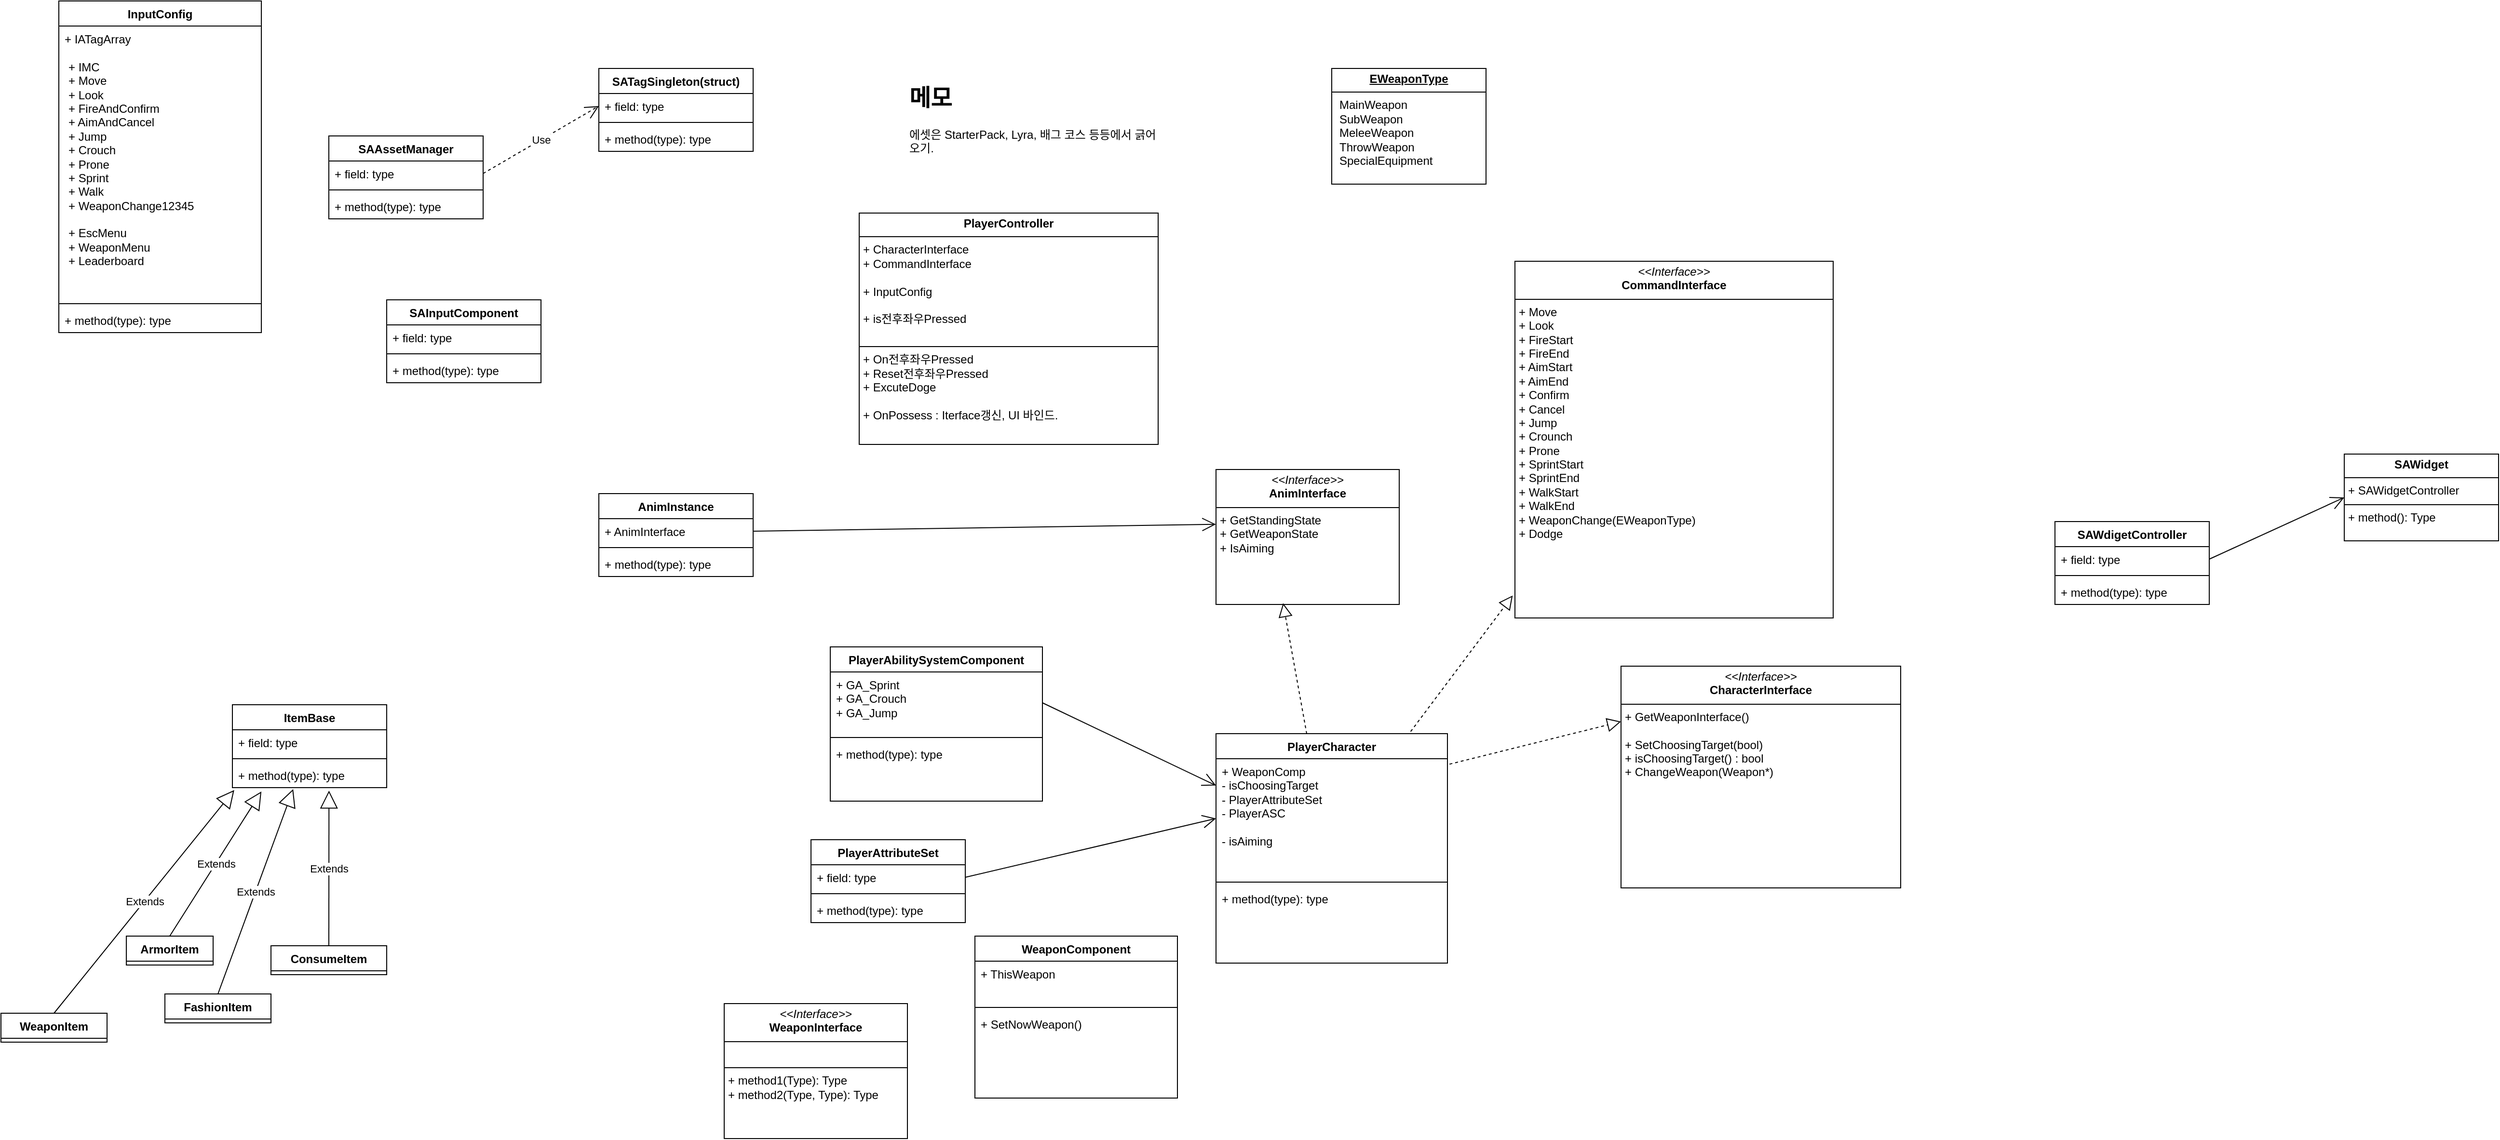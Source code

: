<mxfile version="24.4.10" type="device">
  <diagram name="페이지-1" id="1ln4sgoA9mfzVDJvCYbS">
    <mxGraphModel dx="1105" dy="595" grid="1" gridSize="10" guides="1" tooltips="1" connect="1" arrows="1" fold="1" page="1" pageScale="1" pageWidth="3300" pageHeight="4681" math="0" shadow="0">
      <root>
        <mxCell id="0" />
        <mxCell id="1" parent="0" />
        <mxCell id="uDx8U4OAPksmftGbQHC0-1" value="&lt;p style=&quot;margin:0px;margin-top:4px;text-align:center;&quot;&gt;&lt;b&gt;PlayerController&lt;/b&gt;&lt;/p&gt;&lt;hr size=&quot;1&quot; style=&quot;border-style:solid;&quot;&gt;&lt;p style=&quot;margin:0px;margin-left:4px;&quot;&gt;+ CharacterInterface&lt;/p&gt;&lt;p style=&quot;margin:0px;margin-left:4px;&quot;&gt;+ CommandInterface&lt;/p&gt;&lt;p style=&quot;margin:0px;margin-left:4px;&quot;&gt;&lt;br&gt;&lt;/p&gt;&lt;p style=&quot;margin:0px;margin-left:4px;&quot;&gt;+ InputConfig&lt;/p&gt;&lt;p style=&quot;margin:0px;margin-left:4px;&quot;&gt;&lt;br&gt;&lt;/p&gt;&lt;p style=&quot;margin:0px;margin-left:4px;&quot;&gt;+ is전후좌우Pressed&lt;/p&gt;&lt;p style=&quot;margin:0px;margin-left:4px;&quot;&gt;&lt;span style=&quot;background-color: initial;&quot;&gt;&lt;br&gt;&lt;/span&gt;&lt;/p&gt;&lt;hr size=&quot;1&quot; style=&quot;border-style:solid;&quot;&gt;&lt;p style=&quot;margin:0px;margin-left:4px;&quot;&gt;+ On전후좌우Pressed&lt;/p&gt;&lt;p style=&quot;margin:0px;margin-left:4px;&quot;&gt;+ Reset전후좌우Pressed&lt;/p&gt;&lt;p style=&quot;margin:0px;margin-left:4px;&quot;&gt;+ ExcuteDoge&lt;/p&gt;&lt;p style=&quot;margin:0px;margin-left:4px;&quot;&gt;&lt;br&gt;&lt;/p&gt;&lt;p style=&quot;margin:0px;margin-left:4px;&quot;&gt;+ OnPossess : Iterface갱신, UI 바인드.&lt;/p&gt;" style="verticalAlign=top;align=left;overflow=fill;html=1;whiteSpace=wrap;" parent="1" vertex="1">
          <mxGeometry x="900" y="360" width="310" height="240" as="geometry" />
        </mxCell>
        <mxCell id="uDx8U4OAPksmftGbQHC0-2" value="PlayerCharacter" style="swimlane;fontStyle=1;align=center;verticalAlign=top;childLayout=stackLayout;horizontal=1;startSize=26;horizontalStack=0;resizeParent=1;resizeParentMax=0;resizeLast=0;collapsible=1;marginBottom=0;whiteSpace=wrap;html=1;" parent="1" vertex="1">
          <mxGeometry x="1270" y="900" width="240" height="238" as="geometry" />
        </mxCell>
        <mxCell id="uDx8U4OAPksmftGbQHC0-3" value="&lt;div&gt;&lt;span style=&quot;background-color: initial;&quot;&gt;+ WeaponComp&amp;nbsp;&amp;nbsp;&lt;/span&gt;&lt;/div&gt;&lt;div&gt;&lt;span style=&quot;background-color: initial;&quot;&gt;- isChoosingTarget&lt;/span&gt;&lt;br&gt;&lt;/div&gt;&lt;div&gt;&lt;span style=&quot;background-color: initial;&quot;&gt;- PlayerAttributeSet&lt;/span&gt;&lt;/div&gt;&lt;div&gt;&lt;span style=&quot;background-color: initial;&quot;&gt;- PlayerASC&lt;/span&gt;&lt;/div&gt;&lt;div&gt;&lt;span style=&quot;background-color: initial;&quot;&gt;&lt;br&gt;&lt;/span&gt;&lt;/div&gt;&lt;div&gt;&lt;span style=&quot;background-color: initial;&quot;&gt;- isAiming&lt;/span&gt;&lt;/div&gt;" style="text;strokeColor=none;fillColor=none;align=left;verticalAlign=top;spacingLeft=4;spacingRight=4;overflow=hidden;rotatable=0;points=[[0,0.5],[1,0.5]];portConstraint=eastwest;whiteSpace=wrap;html=1;" parent="uDx8U4OAPksmftGbQHC0-2" vertex="1">
          <mxGeometry y="26" width="240" height="124" as="geometry" />
        </mxCell>
        <mxCell id="uDx8U4OAPksmftGbQHC0-4" value="" style="line;strokeWidth=1;fillColor=none;align=left;verticalAlign=middle;spacingTop=-1;spacingLeft=3;spacingRight=3;rotatable=0;labelPosition=right;points=[];portConstraint=eastwest;strokeColor=inherit;" parent="uDx8U4OAPksmftGbQHC0-2" vertex="1">
          <mxGeometry y="150" width="240" height="8" as="geometry" />
        </mxCell>
        <mxCell id="uDx8U4OAPksmftGbQHC0-5" value="+ method(type): type" style="text;strokeColor=none;fillColor=none;align=left;verticalAlign=top;spacingLeft=4;spacingRight=4;overflow=hidden;rotatable=0;points=[[0,0.5],[1,0.5]];portConstraint=eastwest;whiteSpace=wrap;html=1;" parent="uDx8U4OAPksmftGbQHC0-2" vertex="1">
          <mxGeometry y="158" width="240" height="80" as="geometry" />
        </mxCell>
        <mxCell id="uDx8U4OAPksmftGbQHC0-6" value="&lt;p style=&quot;margin:0px;margin-top:4px;text-align:center;&quot;&gt;&lt;i&gt;&amp;lt;&amp;lt;Interface&amp;gt;&amp;gt;&lt;/i&gt;&lt;br&gt;&lt;b&gt;CommandInterface&lt;/b&gt;&lt;/p&gt;&lt;hr size=&quot;1&quot; style=&quot;border-style:solid;&quot;&gt;&lt;p style=&quot;margin:0px;margin-left:4px;&quot;&gt;&lt;/p&gt;&lt;p style=&quot;margin:0px;margin-left:4px;&quot;&gt;+ Move&lt;/p&gt;&lt;p style=&quot;margin:0px;margin-left:4px;&quot;&gt;+ Look&lt;/p&gt;&lt;p style=&quot;margin:0px;margin-left:4px;&quot;&gt;+ FireStart&lt;/p&gt;&lt;p style=&quot;margin:0px;margin-left:4px;&quot;&gt;+ FireEnd&lt;/p&gt;&lt;p style=&quot;margin:0px;margin-left:4px;&quot;&gt;+ AimStart&lt;/p&gt;&lt;p style=&quot;margin:0px;margin-left:4px;&quot;&gt;+ AimEnd&lt;/p&gt;&lt;p style=&quot;margin:0px;margin-left:4px;&quot;&gt;+ Confirm&lt;br&gt;+ Cancel&lt;/p&gt;&lt;p style=&quot;margin:0px;margin-left:4px;&quot;&gt;+ Jump&lt;/p&gt;&lt;p style=&quot;margin:0px;margin-left:4px;&quot;&gt;+ Crounch&lt;/p&gt;&lt;p style=&quot;margin:0px;margin-left:4px;&quot;&gt;+ Prone&lt;/p&gt;&lt;p style=&quot;margin:0px;margin-left:4px;&quot;&gt;+ SprintStart&lt;/p&gt;&lt;p style=&quot;margin:0px;margin-left:4px;&quot;&gt;+ SprintEnd&lt;/p&gt;&lt;p style=&quot;margin:0px;margin-left:4px;&quot;&gt;+ WalkStart&lt;/p&gt;&lt;p style=&quot;margin:0px;margin-left:4px;&quot;&gt;+ WalkEnd&lt;/p&gt;&lt;p style=&quot;margin:0px;margin-left:4px;&quot;&gt;+ WeaponChange(EWeaponType)&lt;/p&gt;&lt;p style=&quot;margin:0px;margin-left:4px;&quot;&gt;+ Dodge&lt;/p&gt;" style="verticalAlign=top;align=left;overflow=fill;html=1;whiteSpace=wrap;" parent="1" vertex="1">
          <mxGeometry x="1580" y="410" width="330" height="370" as="geometry" />
        </mxCell>
        <mxCell id="uDx8U4OAPksmftGbQHC0-7" value="&lt;p style=&quot;margin:0px;margin-top:4px;text-align:center;&quot;&gt;&lt;i&gt;&amp;lt;&amp;lt;Interface&amp;gt;&amp;gt;&lt;/i&gt;&lt;br&gt;&lt;b&gt;CharacterInterface&lt;/b&gt;&lt;/p&gt;&lt;hr size=&quot;1&quot; style=&quot;border-style:solid;&quot;&gt;&lt;p style=&quot;margin:0px;margin-left:4px;&quot;&gt;&lt;/p&gt;&lt;p style=&quot;margin:0px;margin-left:4px;&quot;&gt;+ GetWeaponInterface()&lt;/p&gt;&lt;p style=&quot;margin:0px;margin-left:4px;&quot;&gt;&lt;br&gt;&lt;/p&gt;&lt;p style=&quot;margin:0px;margin-left:4px;&quot;&gt;+ SetChoosingTarget(bool)&lt;/p&gt;&lt;p style=&quot;margin:0px;margin-left:4px;&quot;&gt;+ isChoosingTarget() : bool&lt;/p&gt;&lt;p style=&quot;margin:0px;margin-left:4px;&quot;&gt;+ ChangeWeapon(Weapon*)&lt;/p&gt;&lt;p style=&quot;margin:0px;margin-left:4px;&quot;&gt;&lt;br&gt;&lt;/p&gt;" style="verticalAlign=top;align=left;overflow=fill;html=1;whiteSpace=wrap;" parent="1" vertex="1">
          <mxGeometry x="1690" y="830" width="290" height="230" as="geometry" />
        </mxCell>
        <mxCell id="uDx8U4OAPksmftGbQHC0-8" value="" style="endArrow=block;dashed=1;endFill=0;endSize=12;html=1;rounded=0;exitX=0.841;exitY=-0.009;exitDx=0;exitDy=0;exitPerimeter=0;entryX=-0.007;entryY=0.937;entryDx=0;entryDy=0;entryPerimeter=0;" parent="1" source="uDx8U4OAPksmftGbQHC0-2" target="uDx8U4OAPksmftGbQHC0-6" edge="1">
          <mxGeometry width="160" relative="1" as="geometry">
            <mxPoint x="1530" y="850" as="sourcePoint" />
            <mxPoint x="1690" y="850" as="targetPoint" />
          </mxGeometry>
        </mxCell>
        <mxCell id="uDx8U4OAPksmftGbQHC0-9" value="" style="endArrow=block;dashed=1;endFill=0;endSize=12;html=1;rounded=0;exitX=1.009;exitY=0.133;exitDx=0;exitDy=0;exitPerimeter=0;entryX=0;entryY=0.25;entryDx=0;entryDy=0;" parent="1" source="uDx8U4OAPksmftGbQHC0-2" target="uDx8U4OAPksmftGbQHC0-7" edge="1">
          <mxGeometry width="160" relative="1" as="geometry">
            <mxPoint x="1492" y="906" as="sourcePoint" />
            <mxPoint x="1650" y="770" as="targetPoint" />
          </mxGeometry>
        </mxCell>
        <mxCell id="uDx8U4OAPksmftGbQHC0-11" value="&lt;h1 style=&quot;margin-top: 0px;&quot;&gt;메모&lt;/h1&gt;&lt;div&gt;에셋은 StarterPack, Lyra, 배그 코스 등등에서 긁어오기.&amp;nbsp;&lt;/div&gt;" style="text;html=1;whiteSpace=wrap;overflow=hidden;rounded=0;" parent="1" vertex="1">
          <mxGeometry x="950" y="220" width="260" height="120" as="geometry" />
        </mxCell>
        <mxCell id="uDx8U4OAPksmftGbQHC0-16" value="&lt;p style=&quot;margin:0px;margin-top:4px;text-align:center;text-decoration:underline;&quot;&gt;&lt;b&gt;EWeaponType&lt;/b&gt;&lt;/p&gt;&lt;hr size=&quot;1&quot; style=&quot;border-style:solid;&quot;&gt;&lt;p style=&quot;margin:0px;margin-left:8px;&quot;&gt;&lt;span class=&quot;hljs-function&quot;&gt;MainWeapon&amp;nbsp;&lt;br&gt;    SubWeapon&amp;nbsp;&lt;br&gt;    MeleeWeapon&amp;nbsp;&lt;br&gt;    ThrowWeapon&amp;nbsp;&lt;br&gt;    SpecialEquipment&amp;nbsp;&lt;/span&gt;&lt;br&gt;&lt;/p&gt;" style="verticalAlign=top;align=left;overflow=fill;html=1;whiteSpace=wrap;" parent="1" vertex="1">
          <mxGeometry x="1390" y="210" width="160" height="120" as="geometry" />
        </mxCell>
        <mxCell id="uDx8U4OAPksmftGbQHC0-17" value="&lt;p style=&quot;margin:0px;margin-top:4px;text-align:center;&quot;&gt;&lt;i&gt;&amp;lt;&amp;lt;Interface&amp;gt;&amp;gt;&lt;/i&gt;&lt;br&gt;&lt;b&gt;WeaponInterface&lt;/b&gt;&lt;/p&gt;&lt;hr size=&quot;1&quot; style=&quot;border-style:solid;&quot;&gt;&lt;p style=&quot;margin:0px;margin-left:4px;&quot;&gt;&lt;br&gt;&lt;/p&gt;&lt;hr size=&quot;1&quot; style=&quot;border-style:solid;&quot;&gt;&lt;p style=&quot;margin:0px;margin-left:4px;&quot;&gt;+ method1(Type): Type&lt;br&gt;+ method2(Type, Type): Type&lt;/p&gt;" style="verticalAlign=top;align=left;overflow=fill;html=1;whiteSpace=wrap;" parent="1" vertex="1">
          <mxGeometry x="760" y="1180" width="190" height="140" as="geometry" />
        </mxCell>
        <mxCell id="uDx8U4OAPksmftGbQHC0-18" value="WeaponComponent" style="swimlane;fontStyle=1;align=center;verticalAlign=top;childLayout=stackLayout;horizontal=1;startSize=26;horizontalStack=0;resizeParent=1;resizeParentMax=0;resizeLast=0;collapsible=1;marginBottom=0;whiteSpace=wrap;html=1;" parent="1" vertex="1">
          <mxGeometry x="1020" y="1110" width="210" height="168" as="geometry" />
        </mxCell>
        <mxCell id="uDx8U4OAPksmftGbQHC0-19" value="+ ThisWeapon" style="text;strokeColor=none;fillColor=none;align=left;verticalAlign=top;spacingLeft=4;spacingRight=4;overflow=hidden;rotatable=0;points=[[0,0.5],[1,0.5]];portConstraint=eastwest;whiteSpace=wrap;html=1;" parent="uDx8U4OAPksmftGbQHC0-18" vertex="1">
          <mxGeometry y="26" width="210" height="44" as="geometry" />
        </mxCell>
        <mxCell id="uDx8U4OAPksmftGbQHC0-20" value="" style="line;strokeWidth=1;fillColor=none;align=left;verticalAlign=middle;spacingTop=-1;spacingLeft=3;spacingRight=3;rotatable=0;labelPosition=right;points=[];portConstraint=eastwest;strokeColor=inherit;" parent="uDx8U4OAPksmftGbQHC0-18" vertex="1">
          <mxGeometry y="70" width="210" height="8" as="geometry" />
        </mxCell>
        <mxCell id="uDx8U4OAPksmftGbQHC0-21" value="+ SetNowWeapon()" style="text;strokeColor=none;fillColor=none;align=left;verticalAlign=top;spacingLeft=4;spacingRight=4;overflow=hidden;rotatable=0;points=[[0,0.5],[1,0.5]];portConstraint=eastwest;whiteSpace=wrap;html=1;" parent="uDx8U4OAPksmftGbQHC0-18" vertex="1">
          <mxGeometry y="78" width="210" height="90" as="geometry" />
        </mxCell>
        <mxCell id="uDx8U4OAPksmftGbQHC0-22" value="InputConfig" style="swimlane;fontStyle=1;align=center;verticalAlign=top;childLayout=stackLayout;horizontal=1;startSize=26;horizontalStack=0;resizeParent=1;resizeParentMax=0;resizeLast=0;collapsible=1;marginBottom=0;whiteSpace=wrap;html=1;" parent="1" vertex="1">
          <mxGeometry x="70" y="140" width="210" height="344" as="geometry" />
        </mxCell>
        <mxCell id="uDx8U4OAPksmftGbQHC0-23" value="+ IATagArray&lt;div&gt;&lt;br&gt;&lt;/div&gt;&lt;div&gt;&lt;p style=&quot;margin: 0px 0px 0px 4px;&quot;&gt;+ IMC&lt;/p&gt;&lt;p style=&quot;margin: 0px 0px 0px 4px;&quot;&gt;+ Move&lt;/p&gt;&lt;p style=&quot;margin: 0px 0px 0px 4px;&quot;&gt;&lt;span style=&quot;background-color: initial;&quot;&gt;+ Look&lt;/span&gt;&lt;/p&gt;&lt;p style=&quot;margin: 0px 0px 0px 4px;&quot;&gt;&lt;span style=&quot;background-color: initial;&quot;&gt;+ FireAndConfirm&lt;/span&gt;&lt;/p&gt;&lt;p style=&quot;margin: 0px 0px 0px 4px;&quot;&gt;&lt;span style=&quot;background-color: initial;&quot;&gt;+ AimAndCancel&lt;/span&gt;&lt;/p&gt;&lt;p style=&quot;margin: 0px 0px 0px 4px;&quot;&gt;&lt;span style=&quot;background-color: initial;&quot;&gt;+ Jump&lt;/span&gt;&lt;/p&gt;&lt;p style=&quot;margin: 0px 0px 0px 4px;&quot;&gt;&lt;span style=&quot;background-color: initial;&quot;&gt;+ Crouch&lt;/span&gt;&lt;/p&gt;&lt;p style=&quot;margin: 0px 0px 0px 4px;&quot;&gt;&lt;span style=&quot;background-color: initial;&quot;&gt;+ Prone&lt;/span&gt;&lt;/p&gt;&lt;p style=&quot;margin: 0px 0px 0px 4px;&quot;&gt;+ Sprint&lt;/p&gt;&lt;p style=&quot;margin: 0px 0px 0px 4px;&quot;&gt;+ Walk&lt;/p&gt;&lt;p style=&quot;margin: 0px 0px 0px 4px;&quot;&gt;+ WeaponChange12345&lt;/p&gt;&lt;p style=&quot;margin: 0px 0px 0px 4px;&quot;&gt;&lt;br&gt;&lt;/p&gt;&lt;p style=&quot;margin: 0px 0px 0px 4px;&quot;&gt;+ EscMenu&lt;/p&gt;&lt;p style=&quot;margin: 0px 0px 0px 4px;&quot;&gt;+ WeaponMenu&lt;/p&gt;&lt;p style=&quot;margin: 0px 0px 0px 4px;&quot;&gt;+ Leaderboard&lt;/p&gt;&lt;/div&gt;" style="text;strokeColor=none;fillColor=none;align=left;verticalAlign=top;spacingLeft=4;spacingRight=4;overflow=hidden;rotatable=0;points=[[0,0.5],[1,0.5]];portConstraint=eastwest;whiteSpace=wrap;html=1;" parent="uDx8U4OAPksmftGbQHC0-22" vertex="1">
          <mxGeometry y="26" width="210" height="284" as="geometry" />
        </mxCell>
        <mxCell id="uDx8U4OAPksmftGbQHC0-24" value="" style="line;strokeWidth=1;fillColor=none;align=left;verticalAlign=middle;spacingTop=-1;spacingLeft=3;spacingRight=3;rotatable=0;labelPosition=right;points=[];portConstraint=eastwest;strokeColor=inherit;" parent="uDx8U4OAPksmftGbQHC0-22" vertex="1">
          <mxGeometry y="310" width="210" height="8" as="geometry" />
        </mxCell>
        <mxCell id="uDx8U4OAPksmftGbQHC0-25" value="+ method(type): type" style="text;strokeColor=none;fillColor=none;align=left;verticalAlign=top;spacingLeft=4;spacingRight=4;overflow=hidden;rotatable=0;points=[[0,0.5],[1,0.5]];portConstraint=eastwest;whiteSpace=wrap;html=1;" parent="uDx8U4OAPksmftGbQHC0-22" vertex="1">
          <mxGeometry y="318" width="210" height="26" as="geometry" />
        </mxCell>
        <mxCell id="uDx8U4OAPksmftGbQHC0-26" value="SATagSingleton(struct)" style="swimlane;fontStyle=1;align=center;verticalAlign=top;childLayout=stackLayout;horizontal=1;startSize=26;horizontalStack=0;resizeParent=1;resizeParentMax=0;resizeLast=0;collapsible=1;marginBottom=0;whiteSpace=wrap;html=1;" parent="1" vertex="1">
          <mxGeometry x="630" y="210" width="160" height="86" as="geometry" />
        </mxCell>
        <mxCell id="uDx8U4OAPksmftGbQHC0-27" value="+ field: type" style="text;strokeColor=none;fillColor=none;align=left;verticalAlign=top;spacingLeft=4;spacingRight=4;overflow=hidden;rotatable=0;points=[[0,0.5],[1,0.5]];portConstraint=eastwest;whiteSpace=wrap;html=1;" parent="uDx8U4OAPksmftGbQHC0-26" vertex="1">
          <mxGeometry y="26" width="160" height="26" as="geometry" />
        </mxCell>
        <mxCell id="uDx8U4OAPksmftGbQHC0-28" value="" style="line;strokeWidth=1;fillColor=none;align=left;verticalAlign=middle;spacingTop=-1;spacingLeft=3;spacingRight=3;rotatable=0;labelPosition=right;points=[];portConstraint=eastwest;strokeColor=inherit;" parent="uDx8U4OAPksmftGbQHC0-26" vertex="1">
          <mxGeometry y="52" width="160" height="8" as="geometry" />
        </mxCell>
        <mxCell id="uDx8U4OAPksmftGbQHC0-29" value="+ method(type): type" style="text;strokeColor=none;fillColor=none;align=left;verticalAlign=top;spacingLeft=4;spacingRight=4;overflow=hidden;rotatable=0;points=[[0,0.5],[1,0.5]];portConstraint=eastwest;whiteSpace=wrap;html=1;" parent="uDx8U4OAPksmftGbQHC0-26" vertex="1">
          <mxGeometry y="60" width="160" height="26" as="geometry" />
        </mxCell>
        <mxCell id="uDx8U4OAPksmftGbQHC0-30" value="SAAssetManager" style="swimlane;fontStyle=1;align=center;verticalAlign=top;childLayout=stackLayout;horizontal=1;startSize=26;horizontalStack=0;resizeParent=1;resizeParentMax=0;resizeLast=0;collapsible=1;marginBottom=0;whiteSpace=wrap;html=1;" parent="1" vertex="1">
          <mxGeometry x="350" y="280" width="160" height="86" as="geometry" />
        </mxCell>
        <mxCell id="uDx8U4OAPksmftGbQHC0-31" value="+ field: type" style="text;strokeColor=none;fillColor=none;align=left;verticalAlign=top;spacingLeft=4;spacingRight=4;overflow=hidden;rotatable=0;points=[[0,0.5],[1,0.5]];portConstraint=eastwest;whiteSpace=wrap;html=1;" parent="uDx8U4OAPksmftGbQHC0-30" vertex="1">
          <mxGeometry y="26" width="160" height="26" as="geometry" />
        </mxCell>
        <mxCell id="uDx8U4OAPksmftGbQHC0-32" value="" style="line;strokeWidth=1;fillColor=none;align=left;verticalAlign=middle;spacingTop=-1;spacingLeft=3;spacingRight=3;rotatable=0;labelPosition=right;points=[];portConstraint=eastwest;strokeColor=inherit;" parent="uDx8U4OAPksmftGbQHC0-30" vertex="1">
          <mxGeometry y="52" width="160" height="8" as="geometry" />
        </mxCell>
        <mxCell id="uDx8U4OAPksmftGbQHC0-33" value="+ method(type): type" style="text;strokeColor=none;fillColor=none;align=left;verticalAlign=top;spacingLeft=4;spacingRight=4;overflow=hidden;rotatable=0;points=[[0,0.5],[1,0.5]];portConstraint=eastwest;whiteSpace=wrap;html=1;" parent="uDx8U4OAPksmftGbQHC0-30" vertex="1">
          <mxGeometry y="60" width="160" height="26" as="geometry" />
        </mxCell>
        <mxCell id="uDx8U4OAPksmftGbQHC0-34" value="Use" style="endArrow=open;endSize=12;dashed=1;html=1;rounded=0;exitX=1;exitY=0.5;exitDx=0;exitDy=0;entryX=0;entryY=0.5;entryDx=0;entryDy=0;" parent="1" source="uDx8U4OAPksmftGbQHC0-31" target="uDx8U4OAPksmftGbQHC0-27" edge="1">
          <mxGeometry width="160" relative="1" as="geometry">
            <mxPoint x="520" y="250" as="sourcePoint" />
            <mxPoint x="680" y="250" as="targetPoint" />
          </mxGeometry>
        </mxCell>
        <mxCell id="uDx8U4OAPksmftGbQHC0-35" value="SAInputComponent" style="swimlane;fontStyle=1;align=center;verticalAlign=top;childLayout=stackLayout;horizontal=1;startSize=26;horizontalStack=0;resizeParent=1;resizeParentMax=0;resizeLast=0;collapsible=1;marginBottom=0;whiteSpace=wrap;html=1;" parent="1" vertex="1">
          <mxGeometry x="410" y="450" width="160" height="86" as="geometry" />
        </mxCell>
        <mxCell id="uDx8U4OAPksmftGbQHC0-36" value="+ field: type" style="text;strokeColor=none;fillColor=none;align=left;verticalAlign=top;spacingLeft=4;spacingRight=4;overflow=hidden;rotatable=0;points=[[0,0.5],[1,0.5]];portConstraint=eastwest;whiteSpace=wrap;html=1;" parent="uDx8U4OAPksmftGbQHC0-35" vertex="1">
          <mxGeometry y="26" width="160" height="26" as="geometry" />
        </mxCell>
        <mxCell id="uDx8U4OAPksmftGbQHC0-37" value="" style="line;strokeWidth=1;fillColor=none;align=left;verticalAlign=middle;spacingTop=-1;spacingLeft=3;spacingRight=3;rotatable=0;labelPosition=right;points=[];portConstraint=eastwest;strokeColor=inherit;" parent="uDx8U4OAPksmftGbQHC0-35" vertex="1">
          <mxGeometry y="52" width="160" height="8" as="geometry" />
        </mxCell>
        <mxCell id="uDx8U4OAPksmftGbQHC0-38" value="+ method(type): type" style="text;strokeColor=none;fillColor=none;align=left;verticalAlign=top;spacingLeft=4;spacingRight=4;overflow=hidden;rotatable=0;points=[[0,0.5],[1,0.5]];portConstraint=eastwest;whiteSpace=wrap;html=1;" parent="uDx8U4OAPksmftGbQHC0-35" vertex="1">
          <mxGeometry y="60" width="160" height="26" as="geometry" />
        </mxCell>
        <mxCell id="D9GZV9QVCwqCjXsqTzWH-2" value="&lt;p style=&quot;margin:0px;margin-top:4px;text-align:center;&quot;&gt;&lt;b&gt;SAWidget&lt;/b&gt;&lt;/p&gt;&lt;hr size=&quot;1&quot; style=&quot;border-style:solid;&quot;&gt;&lt;p style=&quot;margin:0px;margin-left:4px;&quot;&gt;+ SAWidgetController&lt;/p&gt;&lt;hr size=&quot;1&quot; style=&quot;border-style:solid;&quot;&gt;&lt;p style=&quot;margin:0px;margin-left:4px;&quot;&gt;+ method(): Type&lt;/p&gt;" style="verticalAlign=top;align=left;overflow=fill;html=1;whiteSpace=wrap;" parent="1" vertex="1">
          <mxGeometry x="2440" y="610" width="160" height="90" as="geometry" />
        </mxCell>
        <mxCell id="D9GZV9QVCwqCjXsqTzWH-3" value="SAWdigetController" style="swimlane;fontStyle=1;align=center;verticalAlign=top;childLayout=stackLayout;horizontal=1;startSize=26;horizontalStack=0;resizeParent=1;resizeParentMax=0;resizeLast=0;collapsible=1;marginBottom=0;whiteSpace=wrap;html=1;" parent="1" vertex="1">
          <mxGeometry x="2140" y="680" width="160" height="86" as="geometry" />
        </mxCell>
        <mxCell id="D9GZV9QVCwqCjXsqTzWH-4" value="+ field: type" style="text;strokeColor=none;fillColor=none;align=left;verticalAlign=top;spacingLeft=4;spacingRight=4;overflow=hidden;rotatable=0;points=[[0,0.5],[1,0.5]];portConstraint=eastwest;whiteSpace=wrap;html=1;" parent="D9GZV9QVCwqCjXsqTzWH-3" vertex="1">
          <mxGeometry y="26" width="160" height="26" as="geometry" />
        </mxCell>
        <mxCell id="D9GZV9QVCwqCjXsqTzWH-5" value="" style="line;strokeWidth=1;fillColor=none;align=left;verticalAlign=middle;spacingTop=-1;spacingLeft=3;spacingRight=3;rotatable=0;labelPosition=right;points=[];portConstraint=eastwest;strokeColor=inherit;" parent="D9GZV9QVCwqCjXsqTzWH-3" vertex="1">
          <mxGeometry y="52" width="160" height="8" as="geometry" />
        </mxCell>
        <mxCell id="D9GZV9QVCwqCjXsqTzWH-6" value="+ method(type): type" style="text;strokeColor=none;fillColor=none;align=left;verticalAlign=top;spacingLeft=4;spacingRight=4;overflow=hidden;rotatable=0;points=[[0,0.5],[1,0.5]];portConstraint=eastwest;whiteSpace=wrap;html=1;" parent="D9GZV9QVCwqCjXsqTzWH-3" vertex="1">
          <mxGeometry y="60" width="160" height="26" as="geometry" />
        </mxCell>
        <mxCell id="D9GZV9QVCwqCjXsqTzWH-7" value="" style="endArrow=open;endFill=1;endSize=12;html=1;rounded=0;exitX=1;exitY=0.5;exitDx=0;exitDy=0;entryX=0;entryY=0.5;entryDx=0;entryDy=0;" parent="1" source="D9GZV9QVCwqCjXsqTzWH-4" target="D9GZV9QVCwqCjXsqTzWH-2" edge="1">
          <mxGeometry width="160" relative="1" as="geometry">
            <mxPoint x="2380" y="820" as="sourcePoint" />
            <mxPoint x="2540" y="820" as="targetPoint" />
          </mxGeometry>
        </mxCell>
        <mxCell id="Pvf0mmJbHzB92vhPQjw6-1" value="ItemBase" style="swimlane;fontStyle=1;align=center;verticalAlign=top;childLayout=stackLayout;horizontal=1;startSize=26;horizontalStack=0;resizeParent=1;resizeParentMax=0;resizeLast=0;collapsible=1;marginBottom=0;whiteSpace=wrap;html=1;" vertex="1" parent="1">
          <mxGeometry x="250" y="870" width="160" height="86" as="geometry" />
        </mxCell>
        <mxCell id="Pvf0mmJbHzB92vhPQjw6-2" value="+ field: type" style="text;strokeColor=none;fillColor=none;align=left;verticalAlign=top;spacingLeft=4;spacingRight=4;overflow=hidden;rotatable=0;points=[[0,0.5],[1,0.5]];portConstraint=eastwest;whiteSpace=wrap;html=1;" vertex="1" parent="Pvf0mmJbHzB92vhPQjw6-1">
          <mxGeometry y="26" width="160" height="26" as="geometry" />
        </mxCell>
        <mxCell id="Pvf0mmJbHzB92vhPQjw6-3" value="" style="line;strokeWidth=1;fillColor=none;align=left;verticalAlign=middle;spacingTop=-1;spacingLeft=3;spacingRight=3;rotatable=0;labelPosition=right;points=[];portConstraint=eastwest;strokeColor=inherit;" vertex="1" parent="Pvf0mmJbHzB92vhPQjw6-1">
          <mxGeometry y="52" width="160" height="8" as="geometry" />
        </mxCell>
        <mxCell id="Pvf0mmJbHzB92vhPQjw6-4" value="+ method(type): type" style="text;strokeColor=none;fillColor=none;align=left;verticalAlign=top;spacingLeft=4;spacingRight=4;overflow=hidden;rotatable=0;points=[[0,0.5],[1,0.5]];portConstraint=eastwest;whiteSpace=wrap;html=1;" vertex="1" parent="Pvf0mmJbHzB92vhPQjw6-1">
          <mxGeometry y="60" width="160" height="26" as="geometry" />
        </mxCell>
        <mxCell id="Pvf0mmJbHzB92vhPQjw6-5" value="PlayerAbilitySystemComponent" style="swimlane;fontStyle=1;align=center;verticalAlign=top;childLayout=stackLayout;horizontal=1;startSize=26;horizontalStack=0;resizeParent=1;resizeParentMax=0;resizeLast=0;collapsible=1;marginBottom=0;whiteSpace=wrap;html=1;" vertex="1" parent="1">
          <mxGeometry x="870" y="810" width="220" height="160" as="geometry">
            <mxRectangle x="870" y="810" width="210" height="30" as="alternateBounds" />
          </mxGeometry>
        </mxCell>
        <mxCell id="Pvf0mmJbHzB92vhPQjw6-6" value="+ GA_Sprint&lt;div&gt;+ GA_Crouch&lt;/div&gt;&lt;div&gt;+ GA_Jump&lt;/div&gt;" style="text;strokeColor=none;fillColor=none;align=left;verticalAlign=top;spacingLeft=4;spacingRight=4;overflow=hidden;rotatable=0;points=[[0,0.5],[1,0.5]];portConstraint=eastwest;whiteSpace=wrap;html=1;" vertex="1" parent="Pvf0mmJbHzB92vhPQjw6-5">
          <mxGeometry y="26" width="220" height="64" as="geometry" />
        </mxCell>
        <mxCell id="Pvf0mmJbHzB92vhPQjw6-7" value="" style="line;strokeWidth=1;fillColor=none;align=left;verticalAlign=middle;spacingTop=-1;spacingLeft=3;spacingRight=3;rotatable=0;labelPosition=right;points=[];portConstraint=eastwest;strokeColor=inherit;" vertex="1" parent="Pvf0mmJbHzB92vhPQjw6-5">
          <mxGeometry y="90" width="220" height="8" as="geometry" />
        </mxCell>
        <mxCell id="Pvf0mmJbHzB92vhPQjw6-8" value="+ method(type): type" style="text;strokeColor=none;fillColor=none;align=left;verticalAlign=top;spacingLeft=4;spacingRight=4;overflow=hidden;rotatable=0;points=[[0,0.5],[1,0.5]];portConstraint=eastwest;whiteSpace=wrap;html=1;" vertex="1" parent="Pvf0mmJbHzB92vhPQjw6-5">
          <mxGeometry y="98" width="220" height="62" as="geometry" />
        </mxCell>
        <mxCell id="Pvf0mmJbHzB92vhPQjw6-9" value="PlayerAttributeSet" style="swimlane;fontStyle=1;align=center;verticalAlign=top;childLayout=stackLayout;horizontal=1;startSize=26;horizontalStack=0;resizeParent=1;resizeParentMax=0;resizeLast=0;collapsible=1;marginBottom=0;whiteSpace=wrap;html=1;" vertex="1" parent="1">
          <mxGeometry x="850" y="1010" width="160" height="86" as="geometry" />
        </mxCell>
        <mxCell id="Pvf0mmJbHzB92vhPQjw6-10" value="+ field: type" style="text;strokeColor=none;fillColor=none;align=left;verticalAlign=top;spacingLeft=4;spacingRight=4;overflow=hidden;rotatable=0;points=[[0,0.5],[1,0.5]];portConstraint=eastwest;whiteSpace=wrap;html=1;" vertex="1" parent="Pvf0mmJbHzB92vhPQjw6-9">
          <mxGeometry y="26" width="160" height="26" as="geometry" />
        </mxCell>
        <mxCell id="Pvf0mmJbHzB92vhPQjw6-11" value="" style="line;strokeWidth=1;fillColor=none;align=left;verticalAlign=middle;spacingTop=-1;spacingLeft=3;spacingRight=3;rotatable=0;labelPosition=right;points=[];portConstraint=eastwest;strokeColor=inherit;" vertex="1" parent="Pvf0mmJbHzB92vhPQjw6-9">
          <mxGeometry y="52" width="160" height="8" as="geometry" />
        </mxCell>
        <mxCell id="Pvf0mmJbHzB92vhPQjw6-12" value="+ method(type): type" style="text;strokeColor=none;fillColor=none;align=left;verticalAlign=top;spacingLeft=4;spacingRight=4;overflow=hidden;rotatable=0;points=[[0,0.5],[1,0.5]];portConstraint=eastwest;whiteSpace=wrap;html=1;" vertex="1" parent="Pvf0mmJbHzB92vhPQjw6-9">
          <mxGeometry y="60" width="160" height="26" as="geometry" />
        </mxCell>
        <mxCell id="Pvf0mmJbHzB92vhPQjw6-14" value="" style="endArrow=open;endFill=1;endSize=12;html=1;rounded=0;exitX=1;exitY=0.5;exitDx=0;exitDy=0;entryX=0;entryY=0.224;entryDx=0;entryDy=0;entryPerimeter=0;" edge="1" parent="1" source="Pvf0mmJbHzB92vhPQjw6-6" target="uDx8U4OAPksmftGbQHC0-3">
          <mxGeometry width="160" relative="1" as="geometry">
            <mxPoint x="1170" y="930" as="sourcePoint" />
            <mxPoint x="1330" y="930" as="targetPoint" />
          </mxGeometry>
        </mxCell>
        <mxCell id="Pvf0mmJbHzB92vhPQjw6-16" value="" style="endArrow=open;endFill=1;endSize=12;html=1;rounded=0;exitX=1;exitY=0.5;exitDx=0;exitDy=0;entryX=0;entryY=0.5;entryDx=0;entryDy=0;" edge="1" parent="1" source="Pvf0mmJbHzB92vhPQjw6-10" target="uDx8U4OAPksmftGbQHC0-3">
          <mxGeometry width="160" relative="1" as="geometry">
            <mxPoint x="1060" y="1010" as="sourcePoint" />
            <mxPoint x="1220" y="1010" as="targetPoint" />
          </mxGeometry>
        </mxCell>
        <mxCell id="Pvf0mmJbHzB92vhPQjw6-17" value="Extends" style="endArrow=block;endSize=16;endFill=0;html=1;rounded=0;entryX=0.012;entryY=1.096;entryDx=0;entryDy=0;entryPerimeter=0;exitX=0.5;exitY=0;exitDx=0;exitDy=0;" edge="1" parent="1" source="Pvf0mmJbHzB92vhPQjw6-18" target="Pvf0mmJbHzB92vhPQjw6-4">
          <mxGeometry width="160" relative="1" as="geometry">
            <mxPoint x="160" y="1130" as="sourcePoint" />
            <mxPoint x="320" y="1130" as="targetPoint" />
          </mxGeometry>
        </mxCell>
        <mxCell id="Pvf0mmJbHzB92vhPQjw6-18" value="WeaponItem" style="swimlane;fontStyle=1;align=center;verticalAlign=top;childLayout=stackLayout;horizontal=1;startSize=26;horizontalStack=0;resizeParent=1;resizeParentMax=0;resizeLast=0;collapsible=1;marginBottom=0;whiteSpace=wrap;html=1;" vertex="1" collapsed="1" parent="1">
          <mxGeometry x="10" y="1190" width="110" height="30" as="geometry">
            <mxRectangle x="40" y="1160" width="160" height="86" as="alternateBounds" />
          </mxGeometry>
        </mxCell>
        <mxCell id="Pvf0mmJbHzB92vhPQjw6-19" value="+ field: type" style="text;strokeColor=none;fillColor=none;align=left;verticalAlign=top;spacingLeft=4;spacingRight=4;overflow=hidden;rotatable=0;points=[[0,0.5],[1,0.5]];portConstraint=eastwest;whiteSpace=wrap;html=1;" vertex="1" parent="Pvf0mmJbHzB92vhPQjw6-18">
          <mxGeometry y="26" width="160" height="26" as="geometry" />
        </mxCell>
        <mxCell id="Pvf0mmJbHzB92vhPQjw6-20" value="" style="line;strokeWidth=1;fillColor=none;align=left;verticalAlign=middle;spacingTop=-1;spacingLeft=3;spacingRight=3;rotatable=0;labelPosition=right;points=[];portConstraint=eastwest;strokeColor=inherit;" vertex="1" parent="Pvf0mmJbHzB92vhPQjw6-18">
          <mxGeometry y="52" width="160" height="8" as="geometry" />
        </mxCell>
        <mxCell id="Pvf0mmJbHzB92vhPQjw6-21" value="+ method(type): type" style="text;strokeColor=none;fillColor=none;align=left;verticalAlign=top;spacingLeft=4;spacingRight=4;overflow=hidden;rotatable=0;points=[[0,0.5],[1,0.5]];portConstraint=eastwest;whiteSpace=wrap;html=1;" vertex="1" parent="Pvf0mmJbHzB92vhPQjw6-18">
          <mxGeometry y="60" width="160" height="26" as="geometry" />
        </mxCell>
        <mxCell id="Pvf0mmJbHzB92vhPQjw6-22" value="ArmorItem" style="swimlane;fontStyle=1;align=center;verticalAlign=top;childLayout=stackLayout;horizontal=1;startSize=26;horizontalStack=0;resizeParent=1;resizeParentMax=0;resizeLast=0;collapsible=1;marginBottom=0;whiteSpace=wrap;html=1;" vertex="1" collapsed="1" parent="1">
          <mxGeometry x="140" y="1110" width="90" height="30" as="geometry">
            <mxRectangle x="200" y="1278" width="160" height="86" as="alternateBounds" />
          </mxGeometry>
        </mxCell>
        <mxCell id="Pvf0mmJbHzB92vhPQjw6-23" value="+ field: type" style="text;strokeColor=none;fillColor=none;align=left;verticalAlign=top;spacingLeft=4;spacingRight=4;overflow=hidden;rotatable=0;points=[[0,0.5],[1,0.5]];portConstraint=eastwest;whiteSpace=wrap;html=1;" vertex="1" parent="Pvf0mmJbHzB92vhPQjw6-22">
          <mxGeometry y="26" width="160" height="26" as="geometry" />
        </mxCell>
        <mxCell id="Pvf0mmJbHzB92vhPQjw6-24" value="" style="line;strokeWidth=1;fillColor=none;align=left;verticalAlign=middle;spacingTop=-1;spacingLeft=3;spacingRight=3;rotatable=0;labelPosition=right;points=[];portConstraint=eastwest;strokeColor=inherit;" vertex="1" parent="Pvf0mmJbHzB92vhPQjw6-22">
          <mxGeometry y="52" width="160" height="8" as="geometry" />
        </mxCell>
        <mxCell id="Pvf0mmJbHzB92vhPQjw6-25" value="+ method(type): type" style="text;strokeColor=none;fillColor=none;align=left;verticalAlign=top;spacingLeft=4;spacingRight=4;overflow=hidden;rotatable=0;points=[[0,0.5],[1,0.5]];portConstraint=eastwest;whiteSpace=wrap;html=1;" vertex="1" parent="Pvf0mmJbHzB92vhPQjw6-22">
          <mxGeometry y="60" width="160" height="26" as="geometry" />
        </mxCell>
        <mxCell id="Pvf0mmJbHzB92vhPQjw6-27" value="FashionItem" style="swimlane;fontStyle=1;align=center;verticalAlign=top;childLayout=stackLayout;horizontal=1;startSize=26;horizontalStack=0;resizeParent=1;resizeParentMax=0;resizeLast=0;collapsible=1;marginBottom=0;whiteSpace=wrap;html=1;" vertex="1" collapsed="1" parent="1">
          <mxGeometry x="180" y="1170" width="110" height="30" as="geometry">
            <mxRectangle x="370" y="1180" width="160" height="86" as="alternateBounds" />
          </mxGeometry>
        </mxCell>
        <mxCell id="Pvf0mmJbHzB92vhPQjw6-28" value="+ field: type" style="text;strokeColor=none;fillColor=none;align=left;verticalAlign=top;spacingLeft=4;spacingRight=4;overflow=hidden;rotatable=0;points=[[0,0.5],[1,0.5]];portConstraint=eastwest;whiteSpace=wrap;html=1;" vertex="1" parent="Pvf0mmJbHzB92vhPQjw6-27">
          <mxGeometry y="26" width="160" height="26" as="geometry" />
        </mxCell>
        <mxCell id="Pvf0mmJbHzB92vhPQjw6-29" value="" style="line;strokeWidth=1;fillColor=none;align=left;verticalAlign=middle;spacingTop=-1;spacingLeft=3;spacingRight=3;rotatable=0;labelPosition=right;points=[];portConstraint=eastwest;strokeColor=inherit;" vertex="1" parent="Pvf0mmJbHzB92vhPQjw6-27">
          <mxGeometry y="52" width="160" height="8" as="geometry" />
        </mxCell>
        <mxCell id="Pvf0mmJbHzB92vhPQjw6-30" value="+ method(type): type" style="text;strokeColor=none;fillColor=none;align=left;verticalAlign=top;spacingLeft=4;spacingRight=4;overflow=hidden;rotatable=0;points=[[0,0.5],[1,0.5]];portConstraint=eastwest;whiteSpace=wrap;html=1;" vertex="1" parent="Pvf0mmJbHzB92vhPQjw6-27">
          <mxGeometry y="60" width="160" height="26" as="geometry" />
        </mxCell>
        <mxCell id="Pvf0mmJbHzB92vhPQjw6-31" value="Extends" style="endArrow=block;endSize=16;endFill=0;html=1;rounded=0;exitX=0.5;exitY=0;exitDx=0;exitDy=0;entryX=0.188;entryY=1.154;entryDx=0;entryDy=0;entryPerimeter=0;" edge="1" parent="1" source="Pvf0mmJbHzB92vhPQjw6-22" target="Pvf0mmJbHzB92vhPQjw6-4">
          <mxGeometry width="160" relative="1" as="geometry">
            <mxPoint x="290" y="1100" as="sourcePoint" />
            <mxPoint x="290" y="960" as="targetPoint" />
          </mxGeometry>
        </mxCell>
        <mxCell id="Pvf0mmJbHzB92vhPQjw6-32" value="Extends" style="endArrow=block;endSize=16;endFill=0;html=1;rounded=0;entryX=0.394;entryY=1.058;entryDx=0;entryDy=0;entryPerimeter=0;exitX=0.5;exitY=0;exitDx=0;exitDy=0;" edge="1" parent="1" source="Pvf0mmJbHzB92vhPQjw6-27" target="Pvf0mmJbHzB92vhPQjw6-4">
          <mxGeometry width="160" relative="1" as="geometry">
            <mxPoint x="413" y="1190" as="sourcePoint" />
            <mxPoint x="710" y="1120" as="targetPoint" />
          </mxGeometry>
        </mxCell>
        <mxCell id="Pvf0mmJbHzB92vhPQjw6-38" value="&lt;p style=&quot;margin:0px;margin-top:4px;text-align:center;&quot;&gt;&lt;i&gt;&amp;lt;&amp;lt;Interface&amp;gt;&amp;gt;&lt;/i&gt;&lt;br&gt;&lt;b&gt;AnimInterface&lt;/b&gt;&lt;/p&gt;&lt;hr size=&quot;1&quot; style=&quot;border-style:solid;&quot;&gt;&lt;p style=&quot;margin:0px;margin-left:4px;&quot;&gt;&lt;/p&gt;&lt;p style=&quot;margin:0px;margin-left:4px;&quot;&gt;+ GetStandingState&lt;/p&gt;&lt;p style=&quot;margin:0px;margin-left:4px;&quot;&gt;+ GetWeaponState&lt;/p&gt;&lt;p style=&quot;margin:0px;margin-left:4px;&quot;&gt;+ IsAiming&lt;/p&gt;&lt;p style=&quot;margin:0px;margin-left:4px;&quot;&gt;&lt;br&gt;&lt;/p&gt;" style="verticalAlign=top;align=left;overflow=fill;html=1;whiteSpace=wrap;" vertex="1" parent="1">
          <mxGeometry x="1270" y="626" width="190" height="140" as="geometry" />
        </mxCell>
        <mxCell id="Pvf0mmJbHzB92vhPQjw6-39" value="" style="endArrow=block;dashed=1;endFill=0;endSize=12;html=1;rounded=0;exitX=0.392;exitY=0.001;exitDx=0;exitDy=0;exitPerimeter=0;entryX=0.366;entryY=0.99;entryDx=0;entryDy=0;entryPerimeter=0;" edge="1" parent="1" source="uDx8U4OAPksmftGbQHC0-2" target="Pvf0mmJbHzB92vhPQjw6-38">
          <mxGeometry width="160" relative="1" as="geometry">
            <mxPoint x="1400" y="840" as="sourcePoint" />
            <mxPoint x="1560" y="840" as="targetPoint" />
          </mxGeometry>
        </mxCell>
        <mxCell id="Pvf0mmJbHzB92vhPQjw6-40" value="ConsumeItem" style="swimlane;fontStyle=1;align=center;verticalAlign=top;childLayout=stackLayout;horizontal=1;startSize=26;horizontalStack=0;resizeParent=1;resizeParentMax=0;resizeLast=0;collapsible=1;marginBottom=0;whiteSpace=wrap;html=1;" vertex="1" collapsed="1" parent="1">
          <mxGeometry x="290" y="1120" width="120" height="30" as="geometry">
            <mxRectangle x="380" y="1149" width="160" height="86" as="alternateBounds" />
          </mxGeometry>
        </mxCell>
        <mxCell id="Pvf0mmJbHzB92vhPQjw6-41" value="+ field: type" style="text;strokeColor=none;fillColor=none;align=left;verticalAlign=top;spacingLeft=4;spacingRight=4;overflow=hidden;rotatable=0;points=[[0,0.5],[1,0.5]];portConstraint=eastwest;whiteSpace=wrap;html=1;" vertex="1" parent="Pvf0mmJbHzB92vhPQjw6-40">
          <mxGeometry y="26" width="160" height="26" as="geometry" />
        </mxCell>
        <mxCell id="Pvf0mmJbHzB92vhPQjw6-42" value="" style="line;strokeWidth=1;fillColor=none;align=left;verticalAlign=middle;spacingTop=-1;spacingLeft=3;spacingRight=3;rotatable=0;labelPosition=right;points=[];portConstraint=eastwest;strokeColor=inherit;" vertex="1" parent="Pvf0mmJbHzB92vhPQjw6-40">
          <mxGeometry y="52" width="160" height="8" as="geometry" />
        </mxCell>
        <mxCell id="Pvf0mmJbHzB92vhPQjw6-43" value="+ method(type): type" style="text;strokeColor=none;fillColor=none;align=left;verticalAlign=top;spacingLeft=4;spacingRight=4;overflow=hidden;rotatable=0;points=[[0,0.5],[1,0.5]];portConstraint=eastwest;whiteSpace=wrap;html=1;" vertex="1" parent="Pvf0mmJbHzB92vhPQjw6-40">
          <mxGeometry y="60" width="160" height="26" as="geometry" />
        </mxCell>
        <mxCell id="Pvf0mmJbHzB92vhPQjw6-45" value="Extends" style="endArrow=block;endSize=16;endFill=0;html=1;rounded=0;entryX=0.626;entryY=1.119;entryDx=0;entryDy=0;entryPerimeter=0;exitX=0.5;exitY=0;exitDx=0;exitDy=0;" edge="1" parent="1" source="Pvf0mmJbHzB92vhPQjw6-40" target="Pvf0mmJbHzB92vhPQjw6-4">
          <mxGeometry width="160" relative="1" as="geometry">
            <mxPoint x="245" y="1180" as="sourcePoint" />
            <mxPoint x="323" y="968" as="targetPoint" />
          </mxGeometry>
        </mxCell>
        <mxCell id="Pvf0mmJbHzB92vhPQjw6-47" value="AnimInstance" style="swimlane;fontStyle=1;align=center;verticalAlign=top;childLayout=stackLayout;horizontal=1;startSize=26;horizontalStack=0;resizeParent=1;resizeParentMax=0;resizeLast=0;collapsible=1;marginBottom=0;whiteSpace=wrap;html=1;" vertex="1" parent="1">
          <mxGeometry x="630" y="651" width="160" height="86" as="geometry" />
        </mxCell>
        <mxCell id="Pvf0mmJbHzB92vhPQjw6-48" value="+ AnimInterface" style="text;strokeColor=none;fillColor=none;align=left;verticalAlign=top;spacingLeft=4;spacingRight=4;overflow=hidden;rotatable=0;points=[[0,0.5],[1,0.5]];portConstraint=eastwest;whiteSpace=wrap;html=1;" vertex="1" parent="Pvf0mmJbHzB92vhPQjw6-47">
          <mxGeometry y="26" width="160" height="26" as="geometry" />
        </mxCell>
        <mxCell id="Pvf0mmJbHzB92vhPQjw6-49" value="" style="line;strokeWidth=1;fillColor=none;align=left;verticalAlign=middle;spacingTop=-1;spacingLeft=3;spacingRight=3;rotatable=0;labelPosition=right;points=[];portConstraint=eastwest;strokeColor=inherit;" vertex="1" parent="Pvf0mmJbHzB92vhPQjw6-47">
          <mxGeometry y="52" width="160" height="8" as="geometry" />
        </mxCell>
        <mxCell id="Pvf0mmJbHzB92vhPQjw6-50" value="+ method(type): type" style="text;strokeColor=none;fillColor=none;align=left;verticalAlign=top;spacingLeft=4;spacingRight=4;overflow=hidden;rotatable=0;points=[[0,0.5],[1,0.5]];portConstraint=eastwest;whiteSpace=wrap;html=1;" vertex="1" parent="Pvf0mmJbHzB92vhPQjw6-47">
          <mxGeometry y="60" width="160" height="26" as="geometry" />
        </mxCell>
        <mxCell id="Pvf0mmJbHzB92vhPQjw6-51" value="" style="endArrow=open;endFill=1;endSize=12;html=1;rounded=0;exitX=1;exitY=0.5;exitDx=0;exitDy=0;entryX=-0.001;entryY=0.406;entryDx=0;entryDy=0;entryPerimeter=0;" edge="1" parent="1" source="Pvf0mmJbHzB92vhPQjw6-48" target="Pvf0mmJbHzB92vhPQjw6-38">
          <mxGeometry width="160" relative="1" as="geometry">
            <mxPoint x="980" y="620" as="sourcePoint" />
            <mxPoint x="1140" y="620" as="targetPoint" />
          </mxGeometry>
        </mxCell>
      </root>
    </mxGraphModel>
  </diagram>
</mxfile>
